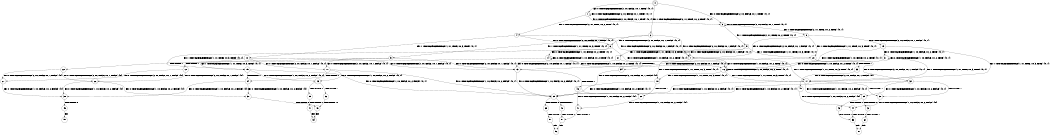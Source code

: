 digraph BCG {
size = "7, 10.5";
center = TRUE;
node [shape = circle];
0 [peripheries = 2];
0 -> 1 [label = "EX !0 !ATOMIC_EXCH_BRANCH (2, +0, FALSE, +0, 1, TRUE) !{0, 1}"];
0 -> 2 [label = "EX !1 !ATOMIC_EXCH_BRANCH (2, +1, TRUE, +0, 2, TRUE) !{0, 1}"];
0 -> 3 [label = "EX !0 !ATOMIC_EXCH_BRANCH (2, +0, FALSE, +0, 1, TRUE) !{0, 1}"];
1 -> 1 [label = "EX !0 !ATOMIC_EXCH_BRANCH (2, +0, FALSE, +0, 1, TRUE) !{0, 1}"];
1 -> 4 [label = "EX !1 !ATOMIC_EXCH_BRANCH (2, +1, TRUE, +0, 2, TRUE) !{0, 1}"];
1 -> 3 [label = "EX !0 !ATOMIC_EXCH_BRANCH (2, +0, FALSE, +0, 1, TRUE) !{0, 1}"];
2 -> 5 [label = "EX !1 !ATOMIC_EXCH_BRANCH (1, +1, TRUE, +0, 3, TRUE) !{0, 1}"];
2 -> 6 [label = "EX !0 !ATOMIC_EXCH_BRANCH (2, +0, FALSE, +0, 1, FALSE) !{0, 1}"];
2 -> 7 [label = "EX !0 !ATOMIC_EXCH_BRANCH (2, +0, FALSE, +0, 1, FALSE) !{0, 1}"];
3 -> 8 [label = "EX !1 !ATOMIC_EXCH_BRANCH (2, +1, TRUE, +0, 2, TRUE) !{0, 1}"];
3 -> 3 [label = "EX !0 !ATOMIC_EXCH_BRANCH (2, +0, FALSE, +0, 1, TRUE) !{0, 1}"];
3 -> 9 [label = "EX !1 !ATOMIC_EXCH_BRANCH (2, +1, TRUE, +0, 2, TRUE) !{0, 1}"];
4 -> 6 [label = "EX !0 !ATOMIC_EXCH_BRANCH (2, +0, FALSE, +0, 1, FALSE) !{0, 1}"];
4 -> 10 [label = "EX !1 !ATOMIC_EXCH_BRANCH (1, +1, TRUE, +0, 3, TRUE) !{0, 1}"];
4 -> 7 [label = "EX !0 !ATOMIC_EXCH_BRANCH (2, +0, FALSE, +0, 1, FALSE) !{0, 1}"];
5 -> 11 [label = "EX !0 !ATOMIC_EXCH_BRANCH (2, +0, FALSE, +0, 1, FALSE) !{0, 1}"];
5 -> 12 [label = "TERMINATE !1"];
5 -> 13 [label = "EX !0 !ATOMIC_EXCH_BRANCH (2, +0, FALSE, +0, 1, FALSE) !{0, 1}"];
6 -> 14 [label = "EX !0 !ATOMIC_EXCH_BRANCH (1, +0, FALSE, +0, 2, TRUE) !{0, 1}"];
6 -> 15 [label = "EX !1 !ATOMIC_EXCH_BRANCH (1, +1, TRUE, +0, 3, TRUE) !{0, 1}"];
6 -> 16 [label = "EX !0 !ATOMIC_EXCH_BRANCH (1, +0, FALSE, +0, 2, TRUE) !{0, 1}"];
7 -> 17 [label = "EX !1 !ATOMIC_EXCH_BRANCH (1, +1, TRUE, +0, 3, TRUE) !{0, 1}"];
7 -> 16 [label = "EX !0 !ATOMIC_EXCH_BRANCH (1, +0, FALSE, +0, 2, TRUE) !{0, 1}"];
7 -> 18 [label = "EX !1 !ATOMIC_EXCH_BRANCH (1, +1, TRUE, +0, 3, TRUE) !{0, 1}"];
8 -> 19 [label = "EX !0 !ATOMIC_EXCH_BRANCH (2, +0, FALSE, +0, 1, FALSE) !{0, 1}"];
8 -> 20 [label = "EX !1 !ATOMIC_EXCH_BRANCH (1, +1, TRUE, +0, 3, TRUE) !{0, 1}"];
8 -> 7 [label = "EX !0 !ATOMIC_EXCH_BRANCH (2, +0, FALSE, +0, 1, FALSE) !{0, 1}"];
9 -> 20 [label = "EX !1 !ATOMIC_EXCH_BRANCH (1, +1, TRUE, +0, 3, TRUE) !{0, 1}"];
9 -> 7 [label = "EX !0 !ATOMIC_EXCH_BRANCH (2, +0, FALSE, +0, 1, FALSE) !{0, 1}"];
9 -> 21 [label = "EX !1 !ATOMIC_EXCH_BRANCH (1, +1, TRUE, +0, 3, TRUE) !{0, 1}"];
10 -> 11 [label = "EX !0 !ATOMIC_EXCH_BRANCH (2, +0, FALSE, +0, 1, FALSE) !{0, 1}"];
10 -> 22 [label = "TERMINATE !1"];
10 -> 13 [label = "EX !0 !ATOMIC_EXCH_BRANCH (2, +0, FALSE, +0, 1, FALSE) !{0, 1}"];
11 -> 23 [label = "EX !0 !ATOMIC_EXCH_BRANCH (1, +0, FALSE, +0, 2, FALSE) !{0, 1}"];
11 -> 24 [label = "TERMINATE !1"];
11 -> 25 [label = "EX !0 !ATOMIC_EXCH_BRANCH (1, +0, FALSE, +0, 2, FALSE) !{0, 1}"];
12 -> 26 [label = "EX !0 !ATOMIC_EXCH_BRANCH (2, +0, FALSE, +0, 1, FALSE) !{0}"];
12 -> 27 [label = "EX !0 !ATOMIC_EXCH_BRANCH (2, +0, FALSE, +0, 1, FALSE) !{0}"];
13 -> 25 [label = "EX !0 !ATOMIC_EXCH_BRANCH (1, +0, FALSE, +0, 2, FALSE) !{0, 1}"];
13 -> 28 [label = "TERMINATE !1"];
14 -> 14 [label = "EX !0 !ATOMIC_EXCH_BRANCH (1, +0, FALSE, +0, 2, TRUE) !{0, 1}"];
14 -> 15 [label = "EX !1 !ATOMIC_EXCH_BRANCH (1, +1, TRUE, +0, 3, TRUE) !{0, 1}"];
14 -> 16 [label = "EX !0 !ATOMIC_EXCH_BRANCH (1, +0, FALSE, +0, 2, TRUE) !{0, 1}"];
15 -> 23 [label = "EX !0 !ATOMIC_EXCH_BRANCH (1, +0, FALSE, +0, 2, FALSE) !{0, 1}"];
15 -> 24 [label = "TERMINATE !1"];
15 -> 25 [label = "EX !0 !ATOMIC_EXCH_BRANCH (1, +0, FALSE, +0, 2, FALSE) !{0, 1}"];
16 -> 17 [label = "EX !1 !ATOMIC_EXCH_BRANCH (1, +1, TRUE, +0, 3, TRUE) !{0, 1}"];
16 -> 16 [label = "EX !0 !ATOMIC_EXCH_BRANCH (1, +0, FALSE, +0, 2, TRUE) !{0, 1}"];
16 -> 18 [label = "EX !1 !ATOMIC_EXCH_BRANCH (1, +1, TRUE, +0, 3, TRUE) !{0, 1}"];
17 -> 29 [label = "EX !0 !ATOMIC_EXCH_BRANCH (1, +0, FALSE, +0, 2, FALSE) !{0, 1}"];
17 -> 30 [label = "TERMINATE !1"];
17 -> 25 [label = "EX !0 !ATOMIC_EXCH_BRANCH (1, +0, FALSE, +0, 2, FALSE) !{0, 1}"];
18 -> 25 [label = "EX !0 !ATOMIC_EXCH_BRANCH (1, +0, FALSE, +0, 2, FALSE) !{0, 1}"];
18 -> 28 [label = "TERMINATE !1"];
19 -> 31 [label = "EX !0 !ATOMIC_EXCH_BRANCH (1, +0, FALSE, +0, 2, TRUE) !{0, 1}"];
19 -> 17 [label = "EX !1 !ATOMIC_EXCH_BRANCH (1, +1, TRUE, +0, 3, TRUE) !{0, 1}"];
19 -> 16 [label = "EX !0 !ATOMIC_EXCH_BRANCH (1, +0, FALSE, +0, 2, TRUE) !{0, 1}"];
20 -> 32 [label = "EX !0 !ATOMIC_EXCH_BRANCH (2, +0, FALSE, +0, 1, FALSE) !{0, 1}"];
20 -> 33 [label = "TERMINATE !1"];
20 -> 13 [label = "EX !0 !ATOMIC_EXCH_BRANCH (2, +0, FALSE, +0, 1, FALSE) !{0, 1}"];
21 -> 13 [label = "EX !0 !ATOMIC_EXCH_BRANCH (2, +0, FALSE, +0, 1, FALSE) !{0, 1}"];
21 -> 34 [label = "TERMINATE !1"];
22 -> 26 [label = "EX !0 !ATOMIC_EXCH_BRANCH (2, +0, FALSE, +0, 1, FALSE) !{0}"];
22 -> 27 [label = "EX !0 !ATOMIC_EXCH_BRANCH (2, +0, FALSE, +0, 1, FALSE) !{0}"];
23 -> 35 [label = "TERMINATE !0"];
23 -> 36 [label = "TERMINATE !1"];
24 -> 37 [label = "EX !0 !ATOMIC_EXCH_BRANCH (1, +0, FALSE, +0, 2, FALSE) !{0}"];
24 -> 38 [label = "EX !0 !ATOMIC_EXCH_BRANCH (1, +0, FALSE, +0, 2, FALSE) !{0}"];
25 -> 39 [label = "TERMINATE !0"];
25 -> 40 [label = "TERMINATE !1"];
26 -> 37 [label = "EX !0 !ATOMIC_EXCH_BRANCH (1, +0, FALSE, +0, 2, FALSE) !{0}"];
26 -> 38 [label = "EX !0 !ATOMIC_EXCH_BRANCH (1, +0, FALSE, +0, 2, FALSE) !{0}"];
27 -> 38 [label = "EX !0 !ATOMIC_EXCH_BRANCH (1, +0, FALSE, +0, 2, FALSE) !{0}"];
28 -> 41 [label = "EX !0 !ATOMIC_EXCH_BRANCH (1, +0, FALSE, +0, 2, FALSE) !{0}"];
29 -> 42 [label = "TERMINATE !0"];
29 -> 43 [label = "TERMINATE !1"];
30 -> 44 [label = "EX !0 !ATOMIC_EXCH_BRANCH (1, +0, FALSE, +0, 2, FALSE) !{0}"];
31 -> 31 [label = "EX !0 !ATOMIC_EXCH_BRANCH (1, +0, FALSE, +0, 2, TRUE) !{0, 1}"];
31 -> 17 [label = "EX !1 !ATOMIC_EXCH_BRANCH (1, +1, TRUE, +0, 3, TRUE) !{0, 1}"];
31 -> 16 [label = "EX !0 !ATOMIC_EXCH_BRANCH (1, +0, FALSE, +0, 2, TRUE) !{0, 1}"];
32 -> 29 [label = "EX !0 !ATOMIC_EXCH_BRANCH (1, +0, FALSE, +0, 2, FALSE) !{0, 1}"];
32 -> 30 [label = "TERMINATE !1"];
32 -> 25 [label = "EX !0 !ATOMIC_EXCH_BRANCH (1, +0, FALSE, +0, 2, FALSE) !{0, 1}"];
33 -> 45 [label = "EX !0 !ATOMIC_EXCH_BRANCH (2, +0, FALSE, +0, 1, FALSE) !{0}"];
34 -> 46 [label = "EX !0 !ATOMIC_EXCH_BRANCH (2, +0, FALSE, +0, 1, FALSE) !{0}"];
35 -> 47 [label = "TERMINATE !1"];
36 -> 48 [label = "TERMINATE !0"];
37 -> 48 [label = "TERMINATE !0"];
38 -> 49 [label = "TERMINATE !0"];
39 -> 50 [label = "TERMINATE !1"];
40 -> 51 [label = "TERMINATE !0"];
41 -> 51 [label = "TERMINATE !0"];
42 -> 52 [label = "TERMINATE !1"];
43 -> 53 [label = "TERMINATE !0"];
44 -> 53 [label = "TERMINATE !0"];
45 -> 44 [label = "EX !0 !ATOMIC_EXCH_BRANCH (1, +0, FALSE, +0, 2, FALSE) !{0}"];
46 -> 41 [label = "EX !0 !ATOMIC_EXCH_BRANCH (1, +0, FALSE, +0, 2, FALSE) !{0}"];
47 -> 54 [label = "exit"];
48 -> 54 [label = "exit"];
49 -> 55 [label = "exit"];
50 -> 56 [label = "exit"];
51 -> 56 [label = "exit"];
52 -> 57 [label = "exit"];
53 -> 57 [label = "exit"];
}
